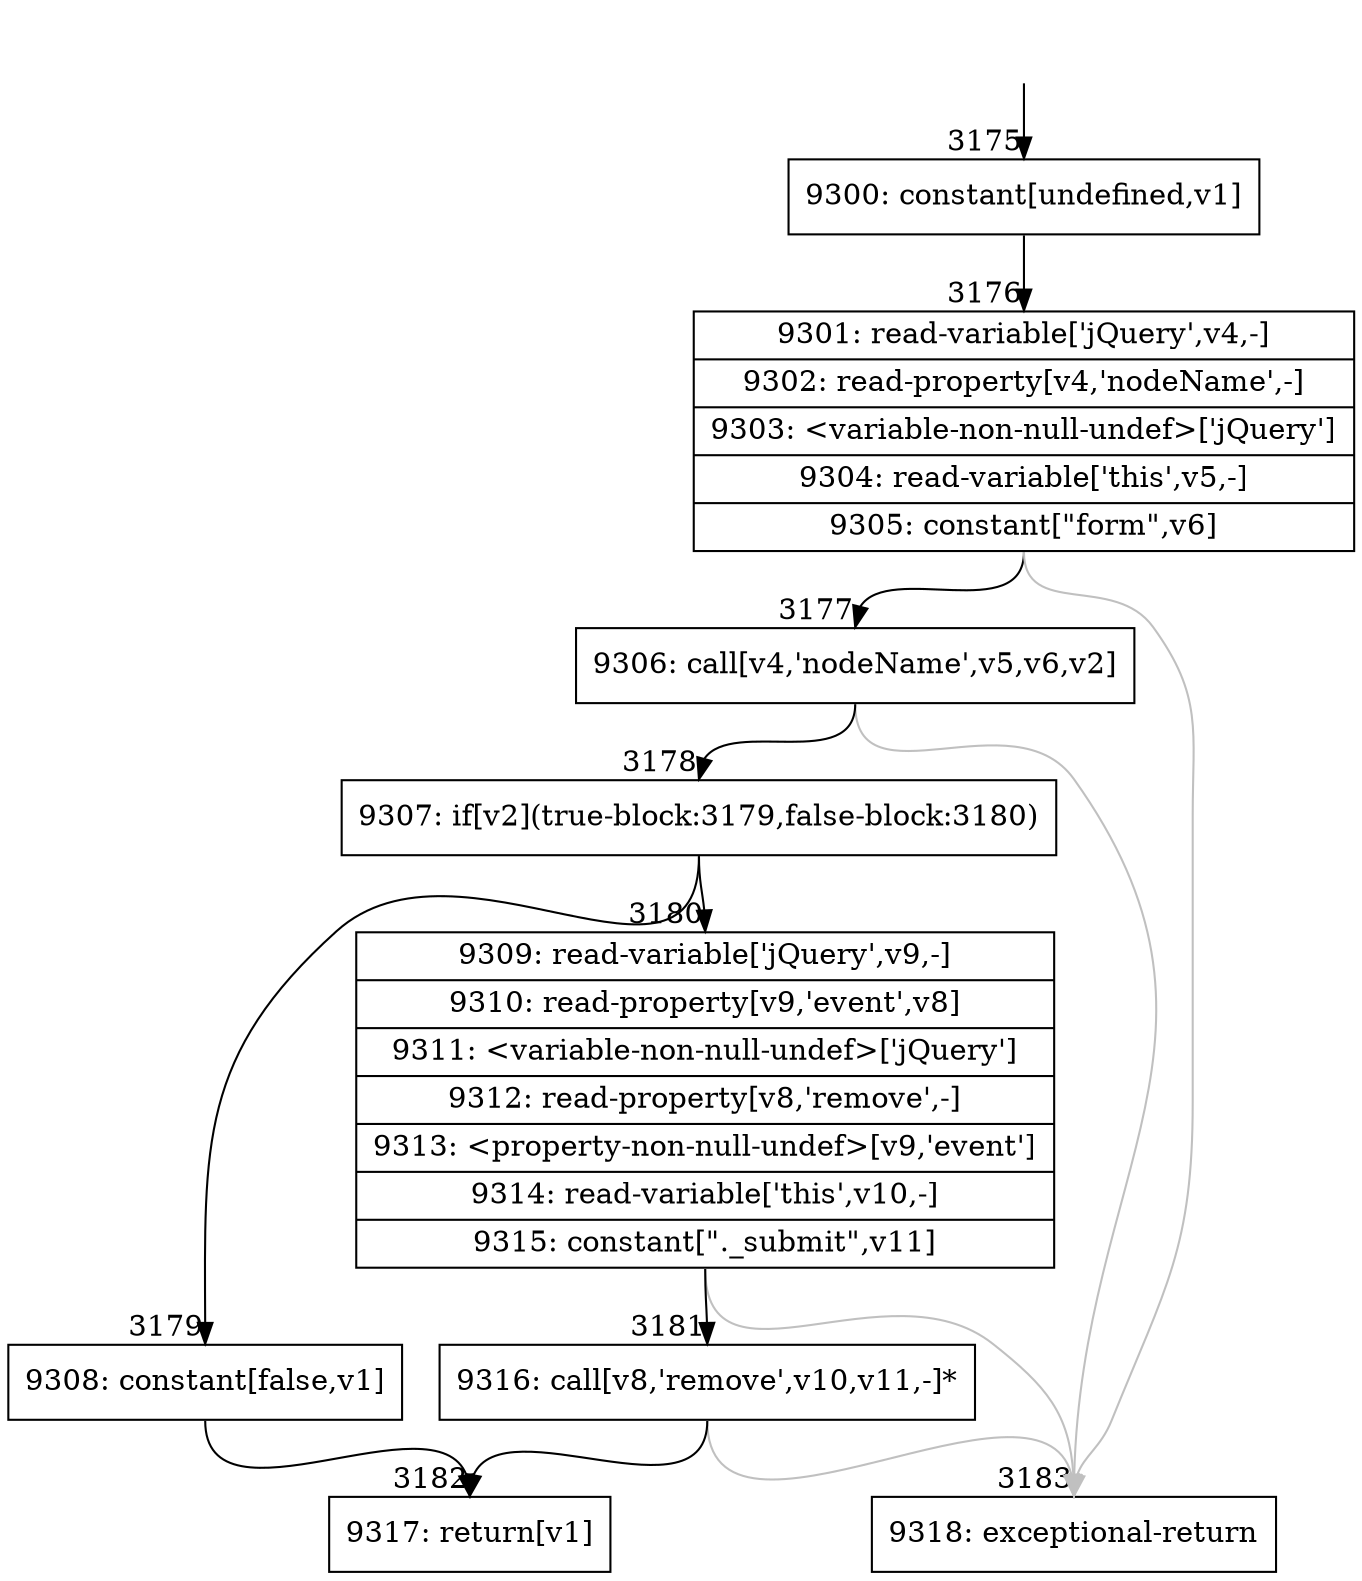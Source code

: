 digraph {
rankdir="TD"
BB_entry197[shape=none,label=""];
BB_entry197 -> BB3175 [tailport=s, headport=n, headlabel="    3175"]
BB3175 [shape=record label="{9300: constant[undefined,v1]}" ] 
BB3175 -> BB3176 [tailport=s, headport=n, headlabel="      3176"]
BB3176 [shape=record label="{9301: read-variable['jQuery',v4,-]|9302: read-property[v4,'nodeName',-]|9303: \<variable-non-null-undef\>['jQuery']|9304: read-variable['this',v5,-]|9305: constant[\"form\",v6]}" ] 
BB3176 -> BB3177 [tailport=s, headport=n, headlabel="      3177"]
BB3176 -> BB3183 [tailport=s, headport=n, color=gray, headlabel="      3183"]
BB3177 [shape=record label="{9306: call[v4,'nodeName',v5,v6,v2]}" ] 
BB3177 -> BB3178 [tailport=s, headport=n, headlabel="      3178"]
BB3177 -> BB3183 [tailport=s, headport=n, color=gray]
BB3178 [shape=record label="{9307: if[v2](true-block:3179,false-block:3180)}" ] 
BB3178 -> BB3179 [tailport=s, headport=n, headlabel="      3179"]
BB3178 -> BB3180 [tailport=s, headport=n, headlabel="      3180"]
BB3179 [shape=record label="{9308: constant[false,v1]}" ] 
BB3179 -> BB3182 [tailport=s, headport=n, headlabel="      3182"]
BB3180 [shape=record label="{9309: read-variable['jQuery',v9,-]|9310: read-property[v9,'event',v8]|9311: \<variable-non-null-undef\>['jQuery']|9312: read-property[v8,'remove',-]|9313: \<property-non-null-undef\>[v9,'event']|9314: read-variable['this',v10,-]|9315: constant[\"._submit\",v11]}" ] 
BB3180 -> BB3181 [tailport=s, headport=n, headlabel="      3181"]
BB3180 -> BB3183 [tailport=s, headport=n, color=gray]
BB3181 [shape=record label="{9316: call[v8,'remove',v10,v11,-]*}" ] 
BB3181 -> BB3182 [tailport=s, headport=n]
BB3181 -> BB3183 [tailport=s, headport=n, color=gray]
BB3182 [shape=record label="{9317: return[v1]}" ] 
BB3183 [shape=record label="{9318: exceptional-return}" ] 
}
